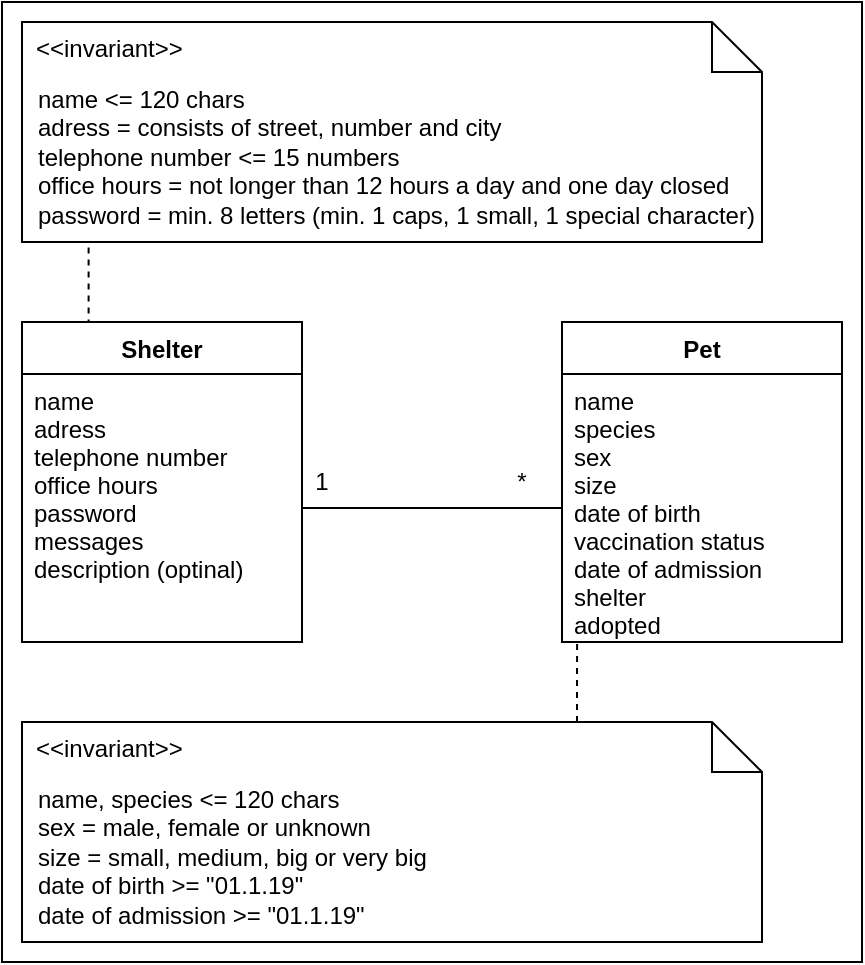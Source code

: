<mxfile version="14.4.3" type="device"><diagram id="T0Cru_IOkI8lpGlI_1ia" name="Seite-1"><mxGraphModel dx="1089" dy="685" grid="1" gridSize="10" guides="1" tooltips="1" connect="1" arrows="1" fold="1" page="1" pageScale="1" pageWidth="827" pageHeight="1169" math="0" shadow="0"><root><mxCell id="0"/><mxCell id="1" parent="0"/><mxCell id="ibol_EgHJZmJyqPXP6j2-14" value="" style="rounded=0;whiteSpace=wrap;html=1;" vertex="1" parent="1"><mxGeometry x="30" y="120" width="430" height="480" as="geometry"/></mxCell><mxCell id="ibol_EgHJZmJyqPXP6j2-22" style="edgeStyle=orthogonalEdgeStyle;rounded=0;orthogonalLoop=1;jettySize=auto;html=1;exitX=0.25;exitY=0;exitDx=0;exitDy=0;entryX=0.09;entryY=1.012;entryDx=0;entryDy=0;entryPerimeter=0;dashed=1;endArrow=none;endFill=0;" edge="1" parent="1" source="ibol_EgHJZmJyqPXP6j2-1" target="ibol_EgHJZmJyqPXP6j2-16"><mxGeometry relative="1" as="geometry"/></mxCell><mxCell id="ibol_EgHJZmJyqPXP6j2-1" value="Shelter" style="swimlane;fontStyle=1;childLayout=stackLayout;horizontal=1;startSize=26;fillColor=none;horizontalStack=0;resizeParent=1;resizeParentMax=0;resizeLast=0;collapsible=1;marginBottom=0;" vertex="1" parent="1"><mxGeometry x="40" y="280" width="140" height="160" as="geometry"/></mxCell><mxCell id="ibol_EgHJZmJyqPXP6j2-2" value="name&#10;adress&#10;telephone number&#10;office hours&#10;password&#10;messages&#10;description (optinal)" style="text;strokeColor=none;fillColor=none;align=left;verticalAlign=top;spacingLeft=4;spacingRight=4;overflow=hidden;rotatable=0;points=[[0,0.5],[1,0.5]];portConstraint=eastwest;" vertex="1" parent="ibol_EgHJZmJyqPXP6j2-1"><mxGeometry y="26" width="140" height="134" as="geometry"/></mxCell><mxCell id="ibol_EgHJZmJyqPXP6j2-7" value="Pet" style="swimlane;fontStyle=1;childLayout=stackLayout;horizontal=1;startSize=26;fillColor=none;horizontalStack=0;resizeParent=1;resizeParentMax=0;resizeLast=0;collapsible=1;marginBottom=0;" vertex="1" parent="1"><mxGeometry x="310" y="280" width="140" height="160" as="geometry"/></mxCell><mxCell id="ibol_EgHJZmJyqPXP6j2-8" value="name&#10;species&#10;sex&#10;size&#10;date of birth&#10;vaccination status&#10;date of admission&#10;shelter&#10;adopted" style="text;strokeColor=none;fillColor=none;align=left;verticalAlign=top;spacingLeft=4;spacingRight=4;overflow=hidden;rotatable=0;points=[[0,0.5],[1,0.5]];portConstraint=eastwest;" vertex="1" parent="ibol_EgHJZmJyqPXP6j2-7"><mxGeometry y="26" width="140" height="134" as="geometry"/></mxCell><mxCell id="ibol_EgHJZmJyqPXP6j2-11" style="edgeStyle=orthogonalEdgeStyle;rounded=0;orthogonalLoop=1;jettySize=auto;html=1;exitX=1;exitY=0.5;exitDx=0;exitDy=0;entryX=0;entryY=0.5;entryDx=0;entryDy=0;endArrow=none;endFill=0;" edge="1" parent="1" source="ibol_EgHJZmJyqPXP6j2-2" target="ibol_EgHJZmJyqPXP6j2-8"><mxGeometry relative="1" as="geometry"/></mxCell><mxCell id="ibol_EgHJZmJyqPXP6j2-12" value="*" style="text;html=1;strokeColor=none;fillColor=none;align=center;verticalAlign=middle;whiteSpace=wrap;rounded=0;" vertex="1" parent="1"><mxGeometry x="270" y="350" width="40" height="20" as="geometry"/></mxCell><mxCell id="ibol_EgHJZmJyqPXP6j2-13" value="1" style="text;html=1;strokeColor=none;fillColor=none;align=center;verticalAlign=middle;whiteSpace=wrap;rounded=0;" vertex="1" parent="1"><mxGeometry x="170" y="350" width="40" height="20" as="geometry"/></mxCell><mxCell id="ibol_EgHJZmJyqPXP6j2-16" value="name &amp;lt;= 120 chars&lt;br&gt;adress = consists of street, number and city&lt;br&gt;telephone number &amp;lt;= 15 numbers&lt;br&gt;office hours = not longer than 12 hours a day and one day closed&lt;br&gt;password = min. 8 letters (min. 1 caps, 1 small, 1 special character)" style="shape=note2;boundedLbl=1;whiteSpace=wrap;html=1;size=25;verticalAlign=top;align=left;spacingLeft=6;" vertex="1" parent="1"><mxGeometry x="40" y="130" width="370" height="110" as="geometry"/></mxCell><mxCell id="ibol_EgHJZmJyqPXP6j2-17" value="&lt;&lt;invariant&gt;&gt;" style="resizeWidth=1;part=1;strokeColor=none;fillColor=none;align=left;spacingLeft=5;" vertex="1" parent="ibol_EgHJZmJyqPXP6j2-16"><mxGeometry width="370" height="25" relative="1" as="geometry"/></mxCell><mxCell id="ibol_EgHJZmJyqPXP6j2-18" value="name, species &amp;lt;= 120 chars&lt;br&gt;sex = male, female or unknown&lt;br&gt;size = small, medium, big or very big&lt;br&gt;date of birth &amp;gt;= &quot;01.1.19&quot;&lt;br&gt;date of admission &amp;gt;= &quot;01.1.19&quot;" style="shape=note2;boundedLbl=1;whiteSpace=wrap;html=1;size=25;verticalAlign=top;align=left;spacingLeft=6;" vertex="1" parent="1"><mxGeometry x="40" y="480" width="370" height="110" as="geometry"/></mxCell><mxCell id="ibol_EgHJZmJyqPXP6j2-19" value="&lt;&lt;invariant&gt;&gt;" style="resizeWidth=1;part=1;strokeColor=none;fillColor=none;align=left;spacingLeft=5;" vertex="1" parent="ibol_EgHJZmJyqPXP6j2-18"><mxGeometry width="370" height="25" relative="1" as="geometry"/></mxCell><mxCell id="ibol_EgHJZmJyqPXP6j2-21" style="edgeStyle=orthogonalEdgeStyle;rounded=0;orthogonalLoop=1;jettySize=auto;html=1;exitX=0.75;exitY=0;exitDx=0;exitDy=0;entryX=0.054;entryY=0.999;entryDx=0;entryDy=0;entryPerimeter=0;endArrow=none;endFill=0;dashed=1;" edge="1" parent="ibol_EgHJZmJyqPXP6j2-18" source="ibol_EgHJZmJyqPXP6j2-19" target="ibol_EgHJZmJyqPXP6j2-8"><mxGeometry relative="1" as="geometry"/></mxCell></root></mxGraphModel></diagram></mxfile>